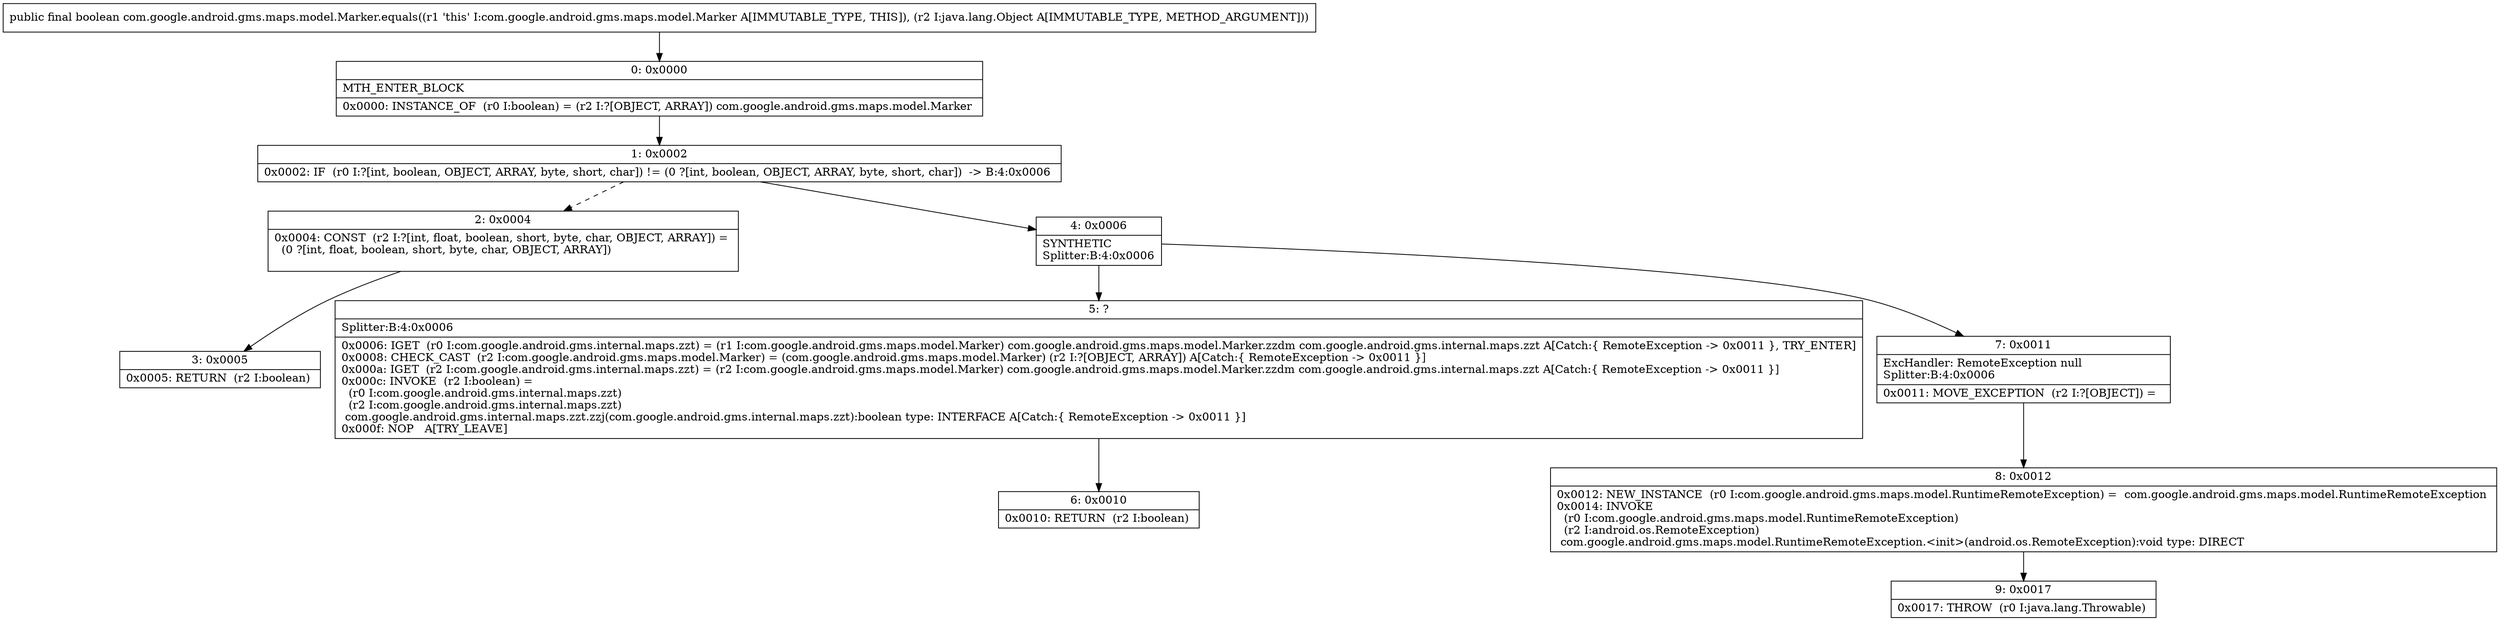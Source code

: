 digraph "CFG forcom.google.android.gms.maps.model.Marker.equals(Ljava\/lang\/Object;)Z" {
Node_0 [shape=record,label="{0\:\ 0x0000|MTH_ENTER_BLOCK\l|0x0000: INSTANCE_OF  (r0 I:boolean) = (r2 I:?[OBJECT, ARRAY]) com.google.android.gms.maps.model.Marker \l}"];
Node_1 [shape=record,label="{1\:\ 0x0002|0x0002: IF  (r0 I:?[int, boolean, OBJECT, ARRAY, byte, short, char]) != (0 ?[int, boolean, OBJECT, ARRAY, byte, short, char])  \-\> B:4:0x0006 \l}"];
Node_2 [shape=record,label="{2\:\ 0x0004|0x0004: CONST  (r2 I:?[int, float, boolean, short, byte, char, OBJECT, ARRAY]) = \l  (0 ?[int, float, boolean, short, byte, char, OBJECT, ARRAY])\l \l}"];
Node_3 [shape=record,label="{3\:\ 0x0005|0x0005: RETURN  (r2 I:boolean) \l}"];
Node_4 [shape=record,label="{4\:\ 0x0006|SYNTHETIC\lSplitter:B:4:0x0006\l}"];
Node_5 [shape=record,label="{5\:\ ?|Splitter:B:4:0x0006\l|0x0006: IGET  (r0 I:com.google.android.gms.internal.maps.zzt) = (r1 I:com.google.android.gms.maps.model.Marker) com.google.android.gms.maps.model.Marker.zzdm com.google.android.gms.internal.maps.zzt A[Catch:\{ RemoteException \-\> 0x0011 \}, TRY_ENTER]\l0x0008: CHECK_CAST  (r2 I:com.google.android.gms.maps.model.Marker) = (com.google.android.gms.maps.model.Marker) (r2 I:?[OBJECT, ARRAY]) A[Catch:\{ RemoteException \-\> 0x0011 \}]\l0x000a: IGET  (r2 I:com.google.android.gms.internal.maps.zzt) = (r2 I:com.google.android.gms.maps.model.Marker) com.google.android.gms.maps.model.Marker.zzdm com.google.android.gms.internal.maps.zzt A[Catch:\{ RemoteException \-\> 0x0011 \}]\l0x000c: INVOKE  (r2 I:boolean) = \l  (r0 I:com.google.android.gms.internal.maps.zzt)\l  (r2 I:com.google.android.gms.internal.maps.zzt)\l com.google.android.gms.internal.maps.zzt.zzj(com.google.android.gms.internal.maps.zzt):boolean type: INTERFACE A[Catch:\{ RemoteException \-\> 0x0011 \}]\l0x000f: NOP   A[TRY_LEAVE]\l}"];
Node_6 [shape=record,label="{6\:\ 0x0010|0x0010: RETURN  (r2 I:boolean) \l}"];
Node_7 [shape=record,label="{7\:\ 0x0011|ExcHandler: RemoteException null\lSplitter:B:4:0x0006\l|0x0011: MOVE_EXCEPTION  (r2 I:?[OBJECT]) =  \l}"];
Node_8 [shape=record,label="{8\:\ 0x0012|0x0012: NEW_INSTANCE  (r0 I:com.google.android.gms.maps.model.RuntimeRemoteException) =  com.google.android.gms.maps.model.RuntimeRemoteException \l0x0014: INVOKE  \l  (r0 I:com.google.android.gms.maps.model.RuntimeRemoteException)\l  (r2 I:android.os.RemoteException)\l com.google.android.gms.maps.model.RuntimeRemoteException.\<init\>(android.os.RemoteException):void type: DIRECT \l}"];
Node_9 [shape=record,label="{9\:\ 0x0017|0x0017: THROW  (r0 I:java.lang.Throwable) \l}"];
MethodNode[shape=record,label="{public final boolean com.google.android.gms.maps.model.Marker.equals((r1 'this' I:com.google.android.gms.maps.model.Marker A[IMMUTABLE_TYPE, THIS]), (r2 I:java.lang.Object A[IMMUTABLE_TYPE, METHOD_ARGUMENT])) }"];
MethodNode -> Node_0;
Node_0 -> Node_1;
Node_1 -> Node_2[style=dashed];
Node_1 -> Node_4;
Node_2 -> Node_3;
Node_4 -> Node_5;
Node_4 -> Node_7;
Node_5 -> Node_6;
Node_7 -> Node_8;
Node_8 -> Node_9;
}

